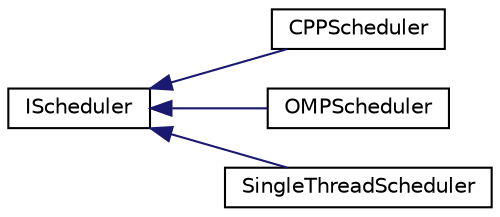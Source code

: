 digraph "Graphical Class Hierarchy"
{
 // LATEX_PDF_SIZE
  edge [fontname="Helvetica",fontsize="10",labelfontname="Helvetica",labelfontsize="10"];
  node [fontname="Helvetica",fontsize="10",shape=record];
  rankdir="LR";
  Node0 [label="IScheduler",height=0.2,width=0.4,color="black", fillcolor="white", style="filled",URL="$classarm__compute_1_1_i_scheduler.xhtml",tooltip="Scheduler interface to run kernels."];
  Node0 -> Node1 [dir="back",color="midnightblue",fontsize="10",style="solid",fontname="Helvetica"];
  Node1 [label="CPPScheduler",height=0.2,width=0.4,color="black", fillcolor="white", style="filled",URL="$classarm__compute_1_1_c_p_p_scheduler.xhtml",tooltip="C++11 implementation of a pool of threads to automatically split a kernel's execution among several t..."];
  Node0 -> Node2 [dir="back",color="midnightblue",fontsize="10",style="solid",fontname="Helvetica"];
  Node2 [label="OMPScheduler",height=0.2,width=0.4,color="black", fillcolor="white", style="filled",URL="$classarm__compute_1_1_o_m_p_scheduler.xhtml",tooltip="Pool of threads to automatically split a kernel's execution among several threads."];
  Node0 -> Node3 [dir="back",color="midnightblue",fontsize="10",style="solid",fontname="Helvetica"];
  Node3 [label="SingleThreadScheduler",height=0.2,width=0.4,color="black", fillcolor="white", style="filled",URL="$classarm__compute_1_1_single_thread_scheduler.xhtml",tooltip="Pool of threads to automatically split a kernel's execution among several threads."];
}
